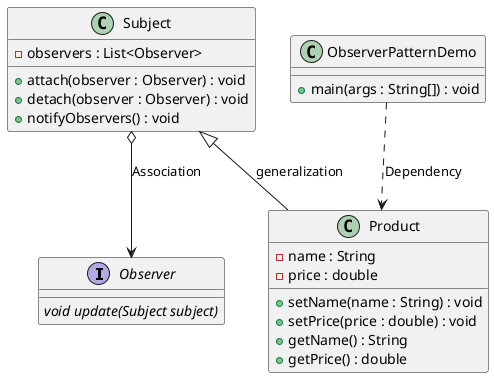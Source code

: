 @startuml

' 定义界面或抽象类
interface Observer {
    {abstract} void update(Subject subject)
}

class Subject {
    -observers : List<Observer>
    +attach(observer : Observer) : void
    +detach(observer : Observer) : void
    +notifyObservers() : void
}

' 实体类
class Product {
    -name : String
    -price : double
    +setName(name : String) : void
    +setPrice(price : double) : void
    +getName() : String
    +getPrice() : double
}

' 测试类
class ObserverPatternDemo {
    +main(args : String[]) : void
}

' 关系
Subject <|-down- Product : generalization
Subject o-down-> Observer : Association
ObserverPatternDemo ..> Product : Dependency

@enduml
